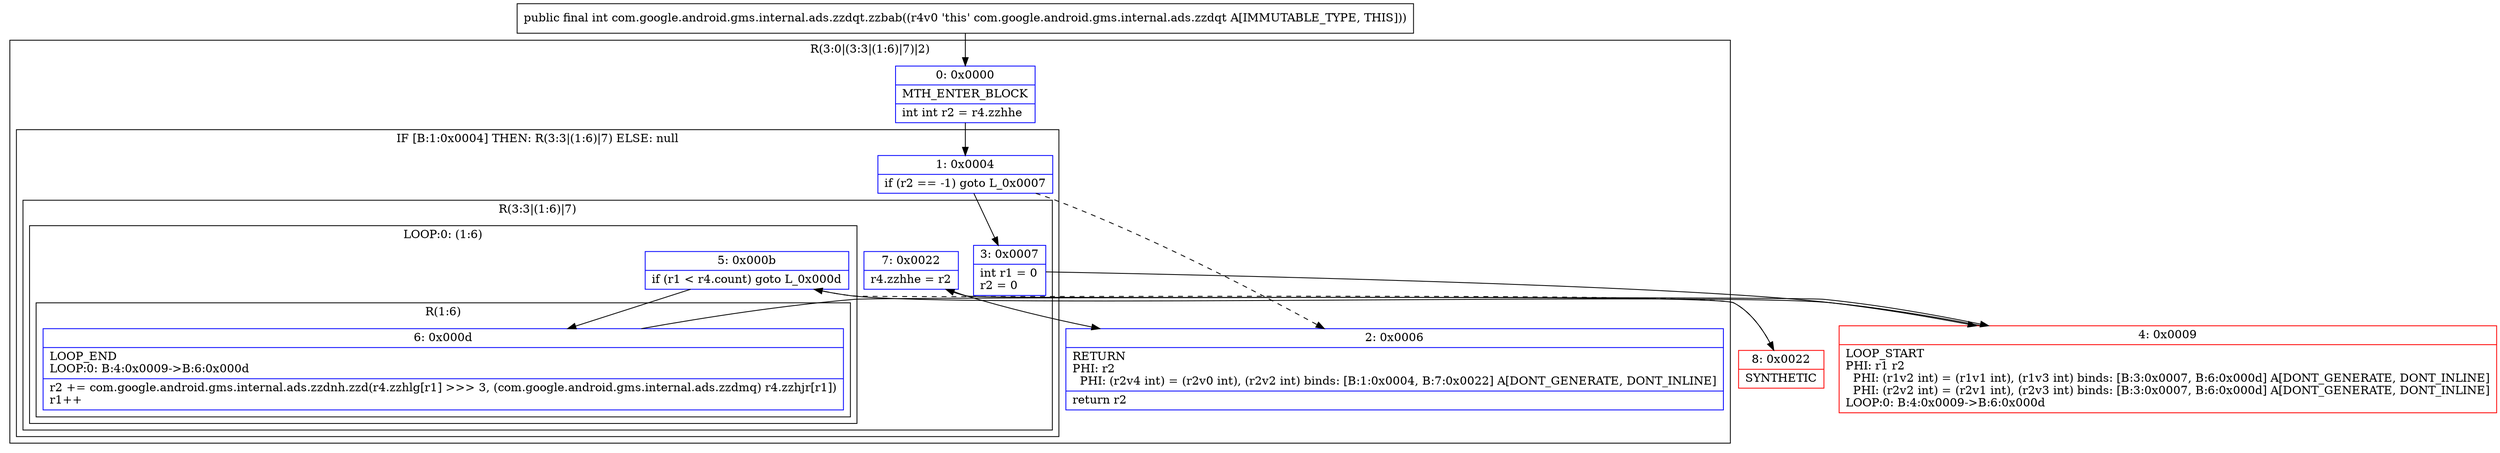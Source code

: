 digraph "CFG forcom.google.android.gms.internal.ads.zzdqt.zzbab()I" {
subgraph cluster_Region_294854898 {
label = "R(3:0|(3:3|(1:6)|7)|2)";
node [shape=record,color=blue];
Node_0 [shape=record,label="{0\:\ 0x0000|MTH_ENTER_BLOCK\l|int int r2 = r4.zzhhe\l}"];
subgraph cluster_IfRegion_2064558800 {
label = "IF [B:1:0x0004] THEN: R(3:3|(1:6)|7) ELSE: null";
node [shape=record,color=blue];
Node_1 [shape=record,label="{1\:\ 0x0004|if (r2 == \-1) goto L_0x0007\l}"];
subgraph cluster_Region_1383246007 {
label = "R(3:3|(1:6)|7)";
node [shape=record,color=blue];
Node_3 [shape=record,label="{3\:\ 0x0007|int r1 = 0\lr2 = 0\l}"];
subgraph cluster_LoopRegion_1938985459 {
label = "LOOP:0: (1:6)";
node [shape=record,color=blue];
Node_5 [shape=record,label="{5\:\ 0x000b|if (r1 \< r4.count) goto L_0x000d\l}"];
subgraph cluster_Region_1457335202 {
label = "R(1:6)";
node [shape=record,color=blue];
Node_6 [shape=record,label="{6\:\ 0x000d|LOOP_END\lLOOP:0: B:4:0x0009\-\>B:6:0x000d\l|r2 += com.google.android.gms.internal.ads.zzdnh.zzd(r4.zzhlg[r1] \>\>\> 3, (com.google.android.gms.internal.ads.zzdmq) r4.zzhjr[r1])\lr1++\l}"];
}
}
Node_7 [shape=record,label="{7\:\ 0x0022|r4.zzhhe = r2\l}"];
}
}
Node_2 [shape=record,label="{2\:\ 0x0006|RETURN\lPHI: r2 \l  PHI: (r2v4 int) = (r2v0 int), (r2v2 int) binds: [B:1:0x0004, B:7:0x0022] A[DONT_GENERATE, DONT_INLINE]\l|return r2\l}"];
}
Node_4 [shape=record,color=red,label="{4\:\ 0x0009|LOOP_START\lPHI: r1 r2 \l  PHI: (r1v2 int) = (r1v1 int), (r1v3 int) binds: [B:3:0x0007, B:6:0x000d] A[DONT_GENERATE, DONT_INLINE]\l  PHI: (r2v2 int) = (r2v1 int), (r2v3 int) binds: [B:3:0x0007, B:6:0x000d] A[DONT_GENERATE, DONT_INLINE]\lLOOP:0: B:4:0x0009\-\>B:6:0x000d\l}"];
Node_8 [shape=record,color=red,label="{8\:\ 0x0022|SYNTHETIC\l}"];
MethodNode[shape=record,label="{public final int com.google.android.gms.internal.ads.zzdqt.zzbab((r4v0 'this' com.google.android.gms.internal.ads.zzdqt A[IMMUTABLE_TYPE, THIS])) }"];
MethodNode -> Node_0;
Node_0 -> Node_1;
Node_1 -> Node_2[style=dashed];
Node_1 -> Node_3;
Node_3 -> Node_4;
Node_5 -> Node_6;
Node_5 -> Node_8[style=dashed];
Node_6 -> Node_4;
Node_7 -> Node_2;
Node_4 -> Node_5;
Node_8 -> Node_7;
}

